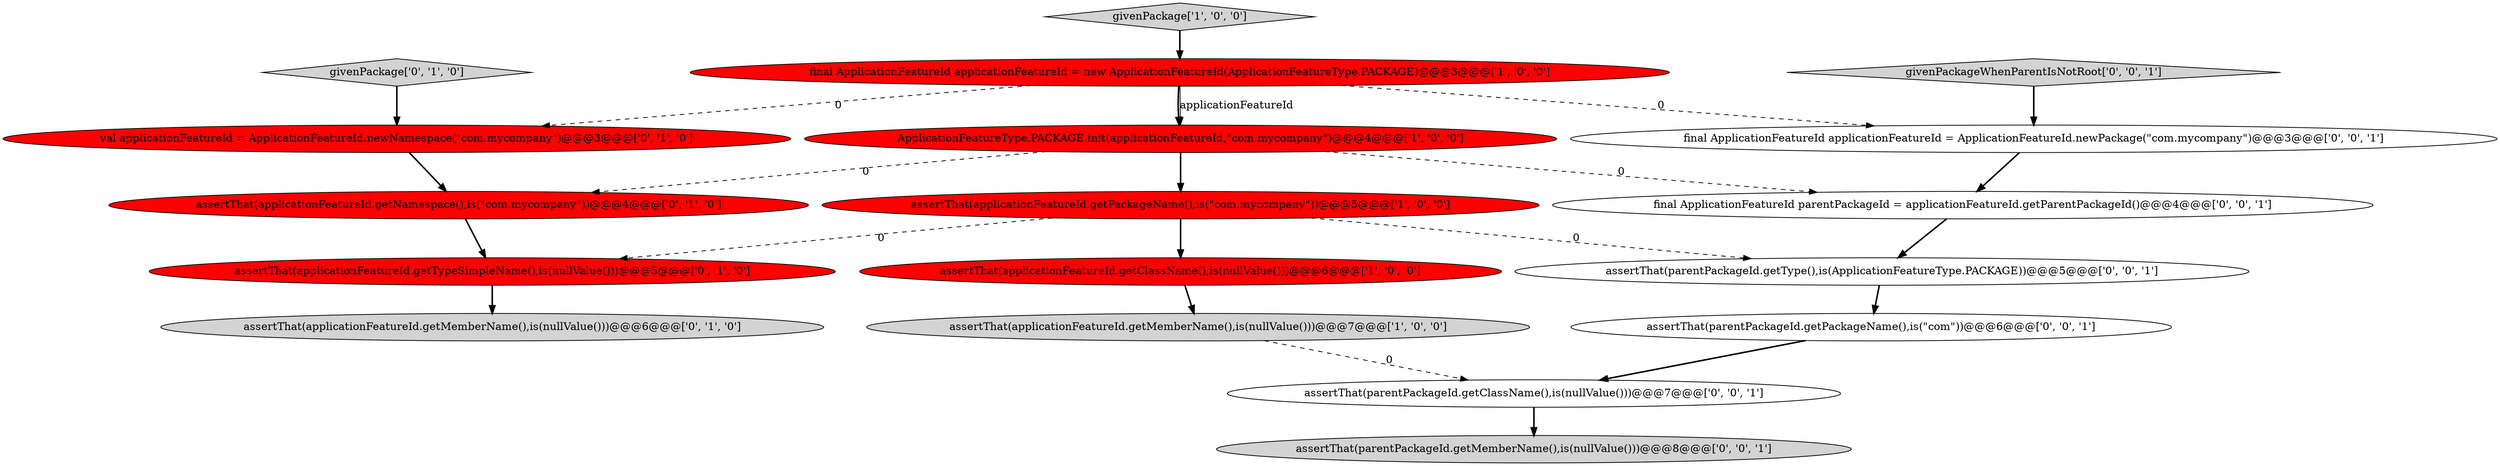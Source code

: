 digraph {
4 [style = filled, label = "assertThat(applicationFeatureId.getMemberName(),is(nullValue()))@@@7@@@['1', '0', '0']", fillcolor = lightgray, shape = ellipse image = "AAA0AAABBB1BBB"];
7 [style = filled, label = "assertThat(applicationFeatureId.getNamespace(),is(\"com.mycompany\"))@@@4@@@['0', '1', '0']", fillcolor = red, shape = ellipse image = "AAA1AAABBB2BBB"];
17 [style = filled, label = "assertThat(parentPackageId.getType(),is(ApplicationFeatureType.PACKAGE))@@@5@@@['0', '0', '1']", fillcolor = white, shape = ellipse image = "AAA0AAABBB3BBB"];
8 [style = filled, label = "givenPackage['0', '1', '0']", fillcolor = lightgray, shape = diamond image = "AAA0AAABBB2BBB"];
0 [style = filled, label = "ApplicationFeatureType.PACKAGE.init(applicationFeatureId,\"com.mycompany\")@@@4@@@['1', '0', '0']", fillcolor = red, shape = ellipse image = "AAA1AAABBB1BBB"];
6 [style = filled, label = "val applicationFeatureId = ApplicationFeatureId.newNamespace(\"com.mycompany\")@@@3@@@['0', '1', '0']", fillcolor = red, shape = ellipse image = "AAA1AAABBB2BBB"];
11 [style = filled, label = "assertThat(parentPackageId.getMemberName(),is(nullValue()))@@@8@@@['0', '0', '1']", fillcolor = lightgray, shape = ellipse image = "AAA0AAABBB3BBB"];
14 [style = filled, label = "assertThat(parentPackageId.getClassName(),is(nullValue()))@@@7@@@['0', '0', '1']", fillcolor = white, shape = ellipse image = "AAA0AAABBB3BBB"];
13 [style = filled, label = "final ApplicationFeatureId applicationFeatureId = ApplicationFeatureId.newPackage(\"com.mycompany\")@@@3@@@['0', '0', '1']", fillcolor = white, shape = ellipse image = "AAA0AAABBB3BBB"];
16 [style = filled, label = "assertThat(parentPackageId.getPackageName(),is(\"com\"))@@@6@@@['0', '0', '1']", fillcolor = white, shape = ellipse image = "AAA0AAABBB3BBB"];
12 [style = filled, label = "givenPackageWhenParentIsNotRoot['0', '0', '1']", fillcolor = lightgray, shape = diamond image = "AAA0AAABBB3BBB"];
1 [style = filled, label = "assertThat(applicationFeatureId.getClassName(),is(nullValue()))@@@6@@@['1', '0', '0']", fillcolor = red, shape = ellipse image = "AAA1AAABBB1BBB"];
5 [style = filled, label = "givenPackage['1', '0', '0']", fillcolor = lightgray, shape = diamond image = "AAA0AAABBB1BBB"];
2 [style = filled, label = "final ApplicationFeatureId applicationFeatureId = new ApplicationFeatureId(ApplicationFeatureType.PACKAGE)@@@3@@@['1', '0', '0']", fillcolor = red, shape = ellipse image = "AAA1AAABBB1BBB"];
10 [style = filled, label = "assertThat(applicationFeatureId.getTypeSimpleName(),is(nullValue()))@@@5@@@['0', '1', '0']", fillcolor = red, shape = ellipse image = "AAA1AAABBB2BBB"];
15 [style = filled, label = "final ApplicationFeatureId parentPackageId = applicationFeatureId.getParentPackageId()@@@4@@@['0', '0', '1']", fillcolor = white, shape = ellipse image = "AAA0AAABBB3BBB"];
3 [style = filled, label = "assertThat(applicationFeatureId.getPackageName(),is(\"com.mycompany\"))@@@5@@@['1', '0', '0']", fillcolor = red, shape = ellipse image = "AAA1AAABBB1BBB"];
9 [style = filled, label = "assertThat(applicationFeatureId.getMemberName(),is(nullValue()))@@@6@@@['0', '1', '0']", fillcolor = lightgray, shape = ellipse image = "AAA0AAABBB2BBB"];
0->3 [style = bold, label=""];
1->4 [style = bold, label=""];
3->17 [style = dashed, label="0"];
3->1 [style = bold, label=""];
7->10 [style = bold, label=""];
2->0 [style = solid, label="applicationFeatureId"];
0->15 [style = dashed, label="0"];
8->6 [style = bold, label=""];
12->13 [style = bold, label=""];
5->2 [style = bold, label=""];
15->17 [style = bold, label=""];
2->0 [style = bold, label=""];
2->13 [style = dashed, label="0"];
2->6 [style = dashed, label="0"];
16->14 [style = bold, label=""];
4->14 [style = dashed, label="0"];
10->9 [style = bold, label=""];
3->10 [style = dashed, label="0"];
13->15 [style = bold, label=""];
6->7 [style = bold, label=""];
0->7 [style = dashed, label="0"];
14->11 [style = bold, label=""];
17->16 [style = bold, label=""];
}
